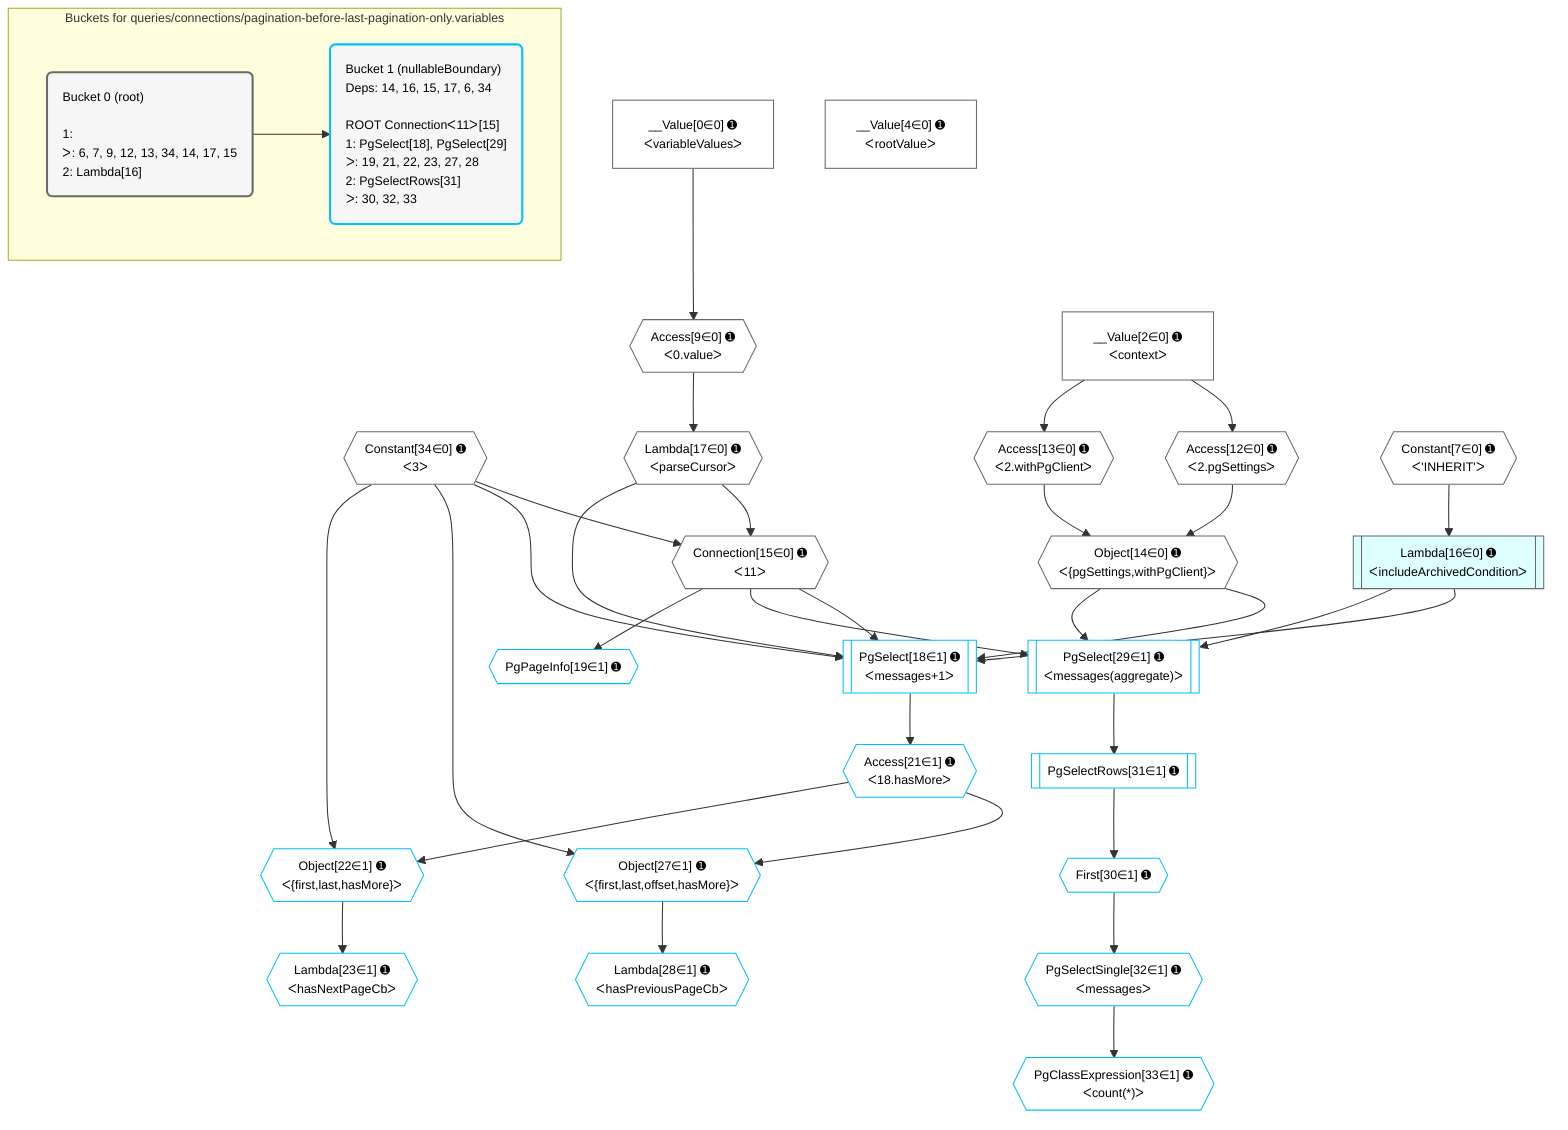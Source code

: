 %%{init: {'themeVariables': { 'fontSize': '12px'}}}%%
graph TD
    classDef path fill:#eee,stroke:#000,color:#000
    classDef plan fill:#fff,stroke-width:1px,color:#000
    classDef itemplan fill:#fff,stroke-width:2px,color:#000
    classDef unbatchedplan fill:#dff,stroke-width:1px,color:#000
    classDef sideeffectplan fill:#fcc,stroke-width:2px,color:#000
    classDef bucket fill:#f6f6f6,color:#000,stroke-width:2px,text-align:left


    %% plan dependencies
    Connection15{{"Connection[15∈0] ➊<br />ᐸ11ᐳ"}}:::plan
    Constant34{{"Constant[34∈0] ➊<br />ᐸ3ᐳ"}}:::plan
    Lambda17{{"Lambda[17∈0] ➊<br />ᐸparseCursorᐳ"}}:::plan
    Constant34 & Lambda17 --> Connection15
    Object14{{"Object[14∈0] ➊<br />ᐸ{pgSettings,withPgClient}ᐳ"}}:::plan
    Access12{{"Access[12∈0] ➊<br />ᐸ2.pgSettingsᐳ"}}:::plan
    Access13{{"Access[13∈0] ➊<br />ᐸ2.withPgClientᐳ"}}:::plan
    Access12 & Access13 --> Object14
    Access9{{"Access[9∈0] ➊<br />ᐸ0.valueᐳ"}}:::plan
    __Value0["__Value[0∈0] ➊<br />ᐸvariableValuesᐳ"]:::plan
    __Value0 --> Access9
    __Value2["__Value[2∈0] ➊<br />ᐸcontextᐳ"]:::plan
    __Value2 --> Access12
    __Value2 --> Access13
    Lambda16[["Lambda[16∈0] ➊<br />ᐸincludeArchivedConditionᐳ"]]:::unbatchedplan
    Constant7{{"Constant[7∈0] ➊<br />ᐸ'INHERIT'ᐳ"}}:::plan
    Constant7 --> Lambda16
    Access9 --> Lambda17
    __Value4["__Value[4∈0] ➊<br />ᐸrootValueᐳ"]:::plan
    PgSelect18[["PgSelect[18∈1] ➊<br />ᐸmessages+1ᐳ"]]:::plan
    Object14 & Lambda16 & Connection15 & Lambda17 & Constant34 --> PgSelect18
    Object27{{"Object[27∈1] ➊<br />ᐸ{first,last,offset,hasMore}ᐳ"}}:::plan
    Access21{{"Access[21∈1] ➊<br />ᐸ18.hasMoreᐳ"}}:::plan
    Constant34 & Access21 --> Object27
    Object22{{"Object[22∈1] ➊<br />ᐸ{first,last,hasMore}ᐳ"}}:::plan
    Constant34 & Access21 --> Object22
    PgSelect29[["PgSelect[29∈1] ➊<br />ᐸmessages(aggregate)ᐳ"]]:::plan
    Object14 & Lambda16 & Connection15 --> PgSelect29
    PgPageInfo19{{"PgPageInfo[19∈1] ➊"}}:::plan
    Connection15 --> PgPageInfo19
    PgSelect18 --> Access21
    Lambda23{{"Lambda[23∈1] ➊<br />ᐸhasNextPageCbᐳ"}}:::plan
    Object22 --> Lambda23
    Lambda28{{"Lambda[28∈1] ➊<br />ᐸhasPreviousPageCbᐳ"}}:::plan
    Object27 --> Lambda28
    First30{{"First[30∈1] ➊"}}:::plan
    PgSelectRows31[["PgSelectRows[31∈1] ➊"]]:::plan
    PgSelectRows31 --> First30
    PgSelect29 --> PgSelectRows31
    PgSelectSingle32{{"PgSelectSingle[32∈1] ➊<br />ᐸmessagesᐳ"}}:::plan
    First30 --> PgSelectSingle32
    PgClassExpression33{{"PgClassExpression[33∈1] ➊<br />ᐸcount(*)ᐳ"}}:::plan
    PgSelectSingle32 --> PgClassExpression33

    %% define steps

    subgraph "Buckets for queries/connections/pagination-before-last-pagination-only.variables"
    Bucket0("Bucket 0 (root)<br /><br />1: <br />ᐳ: 6, 7, 9, 12, 13, 34, 14, 17, 15<br />2: Lambda[16]"):::bucket
    classDef bucket0 stroke:#696969
    class Bucket0,__Value0,__Value2,__Value4,Constant7,Access9,Access12,Access13,Object14,Connection15,Lambda16,Lambda17,Constant34 bucket0
    Bucket1("Bucket 1 (nullableBoundary)<br />Deps: 14, 16, 15, 17, 6, 34<br /><br />ROOT Connectionᐸ11ᐳ[15]<br />1: PgSelect[18], PgSelect[29]<br />ᐳ: 19, 21, 22, 23, 27, 28<br />2: PgSelectRows[31]<br />ᐳ: 30, 32, 33"):::bucket
    classDef bucket1 stroke:#00bfff
    class Bucket1,PgSelect18,PgPageInfo19,Access21,Object22,Lambda23,Object27,Lambda28,PgSelect29,First30,PgSelectRows31,PgSelectSingle32,PgClassExpression33 bucket1
    Bucket0 --> Bucket1
    end